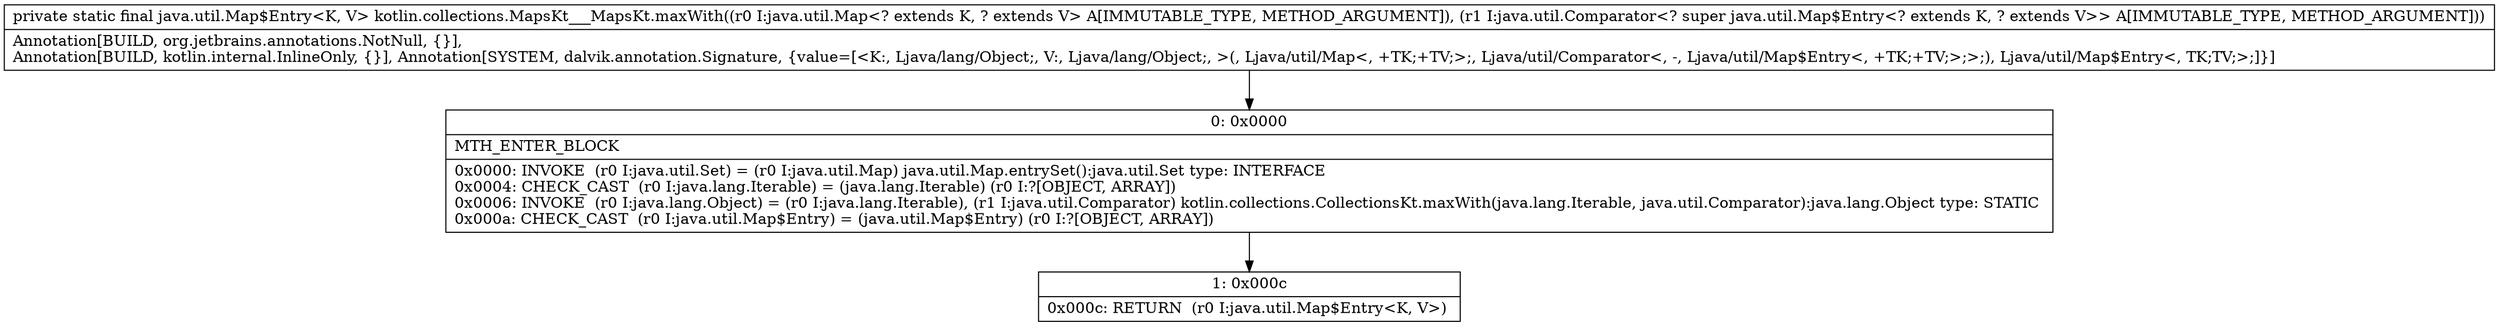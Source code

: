 digraph "CFG forkotlin.collections.MapsKt___MapsKt.maxWith(Ljava\/util\/Map;Ljava\/util\/Comparator;)Ljava\/util\/Map$Entry;" {
Node_0 [shape=record,label="{0\:\ 0x0000|MTH_ENTER_BLOCK\l|0x0000: INVOKE  (r0 I:java.util.Set) = (r0 I:java.util.Map) java.util.Map.entrySet():java.util.Set type: INTERFACE \l0x0004: CHECK_CAST  (r0 I:java.lang.Iterable) = (java.lang.Iterable) (r0 I:?[OBJECT, ARRAY]) \l0x0006: INVOKE  (r0 I:java.lang.Object) = (r0 I:java.lang.Iterable), (r1 I:java.util.Comparator) kotlin.collections.CollectionsKt.maxWith(java.lang.Iterable, java.util.Comparator):java.lang.Object type: STATIC \l0x000a: CHECK_CAST  (r0 I:java.util.Map$Entry) = (java.util.Map$Entry) (r0 I:?[OBJECT, ARRAY]) \l}"];
Node_1 [shape=record,label="{1\:\ 0x000c|0x000c: RETURN  (r0 I:java.util.Map$Entry\<K, V\>) \l}"];
MethodNode[shape=record,label="{private static final java.util.Map$Entry\<K, V\> kotlin.collections.MapsKt___MapsKt.maxWith((r0 I:java.util.Map\<? extends K, ? extends V\> A[IMMUTABLE_TYPE, METHOD_ARGUMENT]), (r1 I:java.util.Comparator\<? super java.util.Map$Entry\<? extends K, ? extends V\>\> A[IMMUTABLE_TYPE, METHOD_ARGUMENT]))  | Annotation[BUILD, org.jetbrains.annotations.NotNull, \{\}], \lAnnotation[BUILD, kotlin.internal.InlineOnly, \{\}], Annotation[SYSTEM, dalvik.annotation.Signature, \{value=[\<K:, Ljava\/lang\/Object;, V:, Ljava\/lang\/Object;, \>(, Ljava\/util\/Map\<, +TK;+TV;\>;, Ljava\/util\/Comparator\<, \-, Ljava\/util\/Map$Entry\<, +TK;+TV;\>;\>;), Ljava\/util\/Map$Entry\<, TK;TV;\>;]\}]\l}"];
MethodNode -> Node_0;
Node_0 -> Node_1;
}

